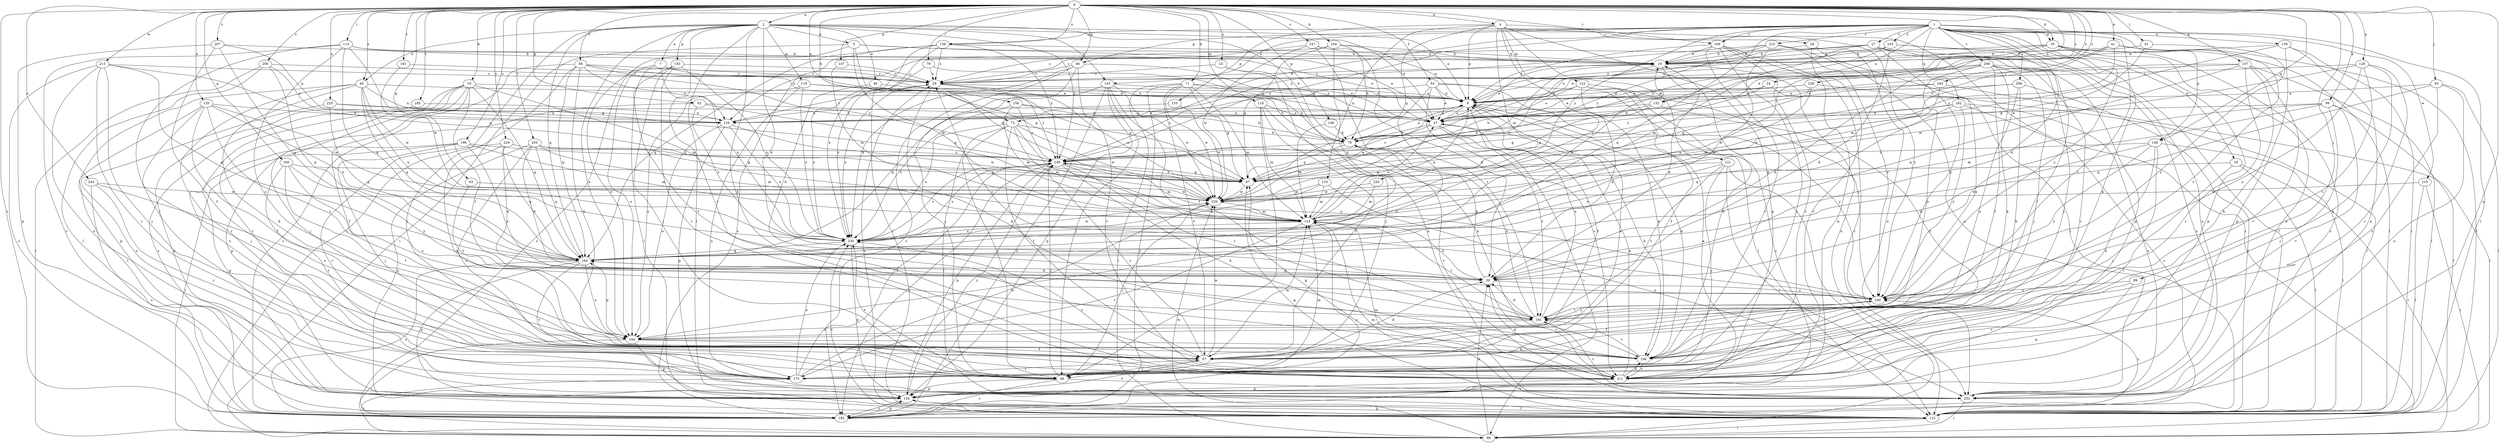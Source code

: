 strict digraph  {
0;
1;
2;
4;
5;
7;
9;
16;
18;
19;
23;
24;
27;
28;
29;
35;
39;
41;
45;
46;
47;
54;
56;
57;
62;
63;
66;
67;
71;
73;
76;
79;
86;
89;
91;
93;
96;
99;
104;
106;
113;
115;
118;
119;
121;
122;
124;
128;
132;
133;
134;
135;
138;
139;
143;
144;
146;
147;
148;
150;
153;
154;
156;
157;
160;
162;
164;
169;
173;
183;
185;
191;
192;
196;
202;
203;
206;
207;
208;
209;
210;
211;
213;
219;
220;
225;
228;
229;
230;
233;
235;
240;
243;
244;
247;
249;
0 -> 2  [label=a];
0 -> 4  [label=a];
0 -> 16  [label=b];
0 -> 23  [label=c];
0 -> 24  [label=c];
0 -> 35  [label=d];
0 -> 41  [label=e];
0 -> 45  [label=e];
0 -> 54  [label=f];
0 -> 56  [label=f];
0 -> 62  [label=g];
0 -> 63  [label=g];
0 -> 66  [label=g];
0 -> 71  [label=h];
0 -> 73  [label=h];
0 -> 79  [label=i];
0 -> 89  [label=j];
0 -> 91  [label=j];
0 -> 93  [label=j];
0 -> 99  [label=k];
0 -> 104  [label=k];
0 -> 113  [label=l];
0 -> 118  [label=m];
0 -> 128  [label=n];
0 -> 132  [label=n];
0 -> 135  [label=o];
0 -> 138  [label=o];
0 -> 146  [label=p];
0 -> 147  [label=p];
0 -> 148  [label=p];
0 -> 156  [label=q];
0 -> 157  [label=q];
0 -> 160  [label=q];
0 -> 169  [label=r];
0 -> 183  [label=s];
0 -> 185  [label=t];
0 -> 191  [label=t];
0 -> 196  [label=u];
0 -> 202  [label=u];
0 -> 203  [label=v];
0 -> 206  [label=v];
0 -> 207  [label=v];
0 -> 213  [label=w];
0 -> 225  [label=x];
0 -> 228  [label=x];
0 -> 229  [label=x];
0 -> 243  [label=z];
0 -> 244  [label=z];
0 -> 247  [label=z];
1 -> 18  [label=b];
1 -> 27  [label=c];
1 -> 35  [label=d];
1 -> 39  [label=d];
1 -> 66  [label=g];
1 -> 73  [label=h];
1 -> 106  [label=k];
1 -> 115  [label=l];
1 -> 132  [label=n];
1 -> 138  [label=o];
1 -> 139  [label=o];
1 -> 143  [label=o];
1 -> 148  [label=p];
1 -> 162  [label=q];
1 -> 164  [label=q];
1 -> 169  [label=r];
1 -> 192  [label=t];
1 -> 208  [label=v];
1 -> 209  [label=v];
1 -> 210  [label=v];
1 -> 219  [label=w];
1 -> 233  [label=y];
1 -> 235  [label=y];
1 -> 240  [label=y];
1 -> 249  [label=z];
2 -> 5  [label=a];
2 -> 7  [label=a];
2 -> 9  [label=a];
2 -> 39  [label=d];
2 -> 45  [label=e];
2 -> 46  [label=e];
2 -> 47  [label=e];
2 -> 76  [label=h];
2 -> 86  [label=i];
2 -> 106  [label=k];
2 -> 115  [label=l];
2 -> 119  [label=m];
2 -> 143  [label=o];
2 -> 144  [label=o];
2 -> 150  [label=p];
2 -> 164  [label=q];
2 -> 211  [label=v];
2 -> 249  [label=z];
4 -> 9  [label=a];
4 -> 28  [label=c];
4 -> 67  [label=g];
4 -> 86  [label=i];
4 -> 121  [label=m];
4 -> 122  [label=m];
4 -> 124  [label=m];
4 -> 133  [label=n];
4 -> 153  [label=p];
4 -> 154  [label=p];
4 -> 230  [label=x];
4 -> 240  [label=y];
5 -> 19  [label=b];
5 -> 47  [label=e];
5 -> 86  [label=i];
5 -> 124  [label=m];
5 -> 144  [label=o];
5 -> 220  [label=w];
7 -> 29  [label=c];
7 -> 47  [label=e];
7 -> 57  [label=f];
7 -> 144  [label=o];
7 -> 230  [label=x];
9 -> 47  [label=e];
9 -> 57  [label=f];
9 -> 106  [label=k];
9 -> 134  [label=n];
9 -> 220  [label=w];
9 -> 240  [label=y];
16 -> 9  [label=a];
16 -> 57  [label=f];
16 -> 96  [label=j];
16 -> 124  [label=m];
16 -> 164  [label=q];
16 -> 173  [label=r];
16 -> 183  [label=s];
16 -> 192  [label=t];
16 -> 202  [label=u];
18 -> 67  [label=g];
18 -> 86  [label=i];
18 -> 115  [label=l];
18 -> 211  [label=v];
19 -> 29  [label=c];
19 -> 39  [label=d];
19 -> 47  [label=e];
19 -> 202  [label=u];
19 -> 220  [label=w];
23 -> 29  [label=c];
23 -> 96  [label=j];
23 -> 202  [label=u];
24 -> 9  [label=a];
24 -> 240  [label=y];
24 -> 249  [label=z];
27 -> 19  [label=b];
27 -> 29  [label=c];
27 -> 47  [label=e];
27 -> 96  [label=j];
27 -> 124  [label=m];
27 -> 154  [label=p];
27 -> 202  [label=u];
27 -> 240  [label=y];
28 -> 19  [label=b];
28 -> 115  [label=l];
28 -> 202  [label=u];
28 -> 211  [label=v];
29 -> 9  [label=a];
29 -> 106  [label=k];
29 -> 220  [label=w];
29 -> 230  [label=x];
29 -> 249  [label=z];
35 -> 9  [label=a];
35 -> 19  [label=b];
35 -> 47  [label=e];
35 -> 115  [label=l];
35 -> 154  [label=p];
35 -> 183  [label=s];
35 -> 202  [label=u];
39 -> 76  [label=h];
39 -> 164  [label=q];
39 -> 211  [label=v];
39 -> 240  [label=y];
41 -> 19  [label=b];
41 -> 47  [label=e];
41 -> 76  [label=h];
41 -> 115  [label=l];
41 -> 192  [label=t];
41 -> 249  [label=z];
45 -> 9  [label=a];
45 -> 106  [label=k];
45 -> 134  [label=n];
45 -> 154  [label=p];
45 -> 164  [label=q];
45 -> 173  [label=r];
45 -> 220  [label=w];
45 -> 230  [label=x];
46 -> 9  [label=a];
46 -> 39  [label=d];
46 -> 67  [label=g];
46 -> 230  [label=x];
47 -> 76  [label=h];
47 -> 86  [label=i];
47 -> 106  [label=k];
47 -> 192  [label=t];
47 -> 249  [label=z];
54 -> 9  [label=a];
54 -> 47  [label=e];
54 -> 106  [label=k];
54 -> 115  [label=l];
54 -> 144  [label=o];
54 -> 211  [label=v];
54 -> 249  [label=z];
56 -> 29  [label=c];
56 -> 67  [label=g];
56 -> 96  [label=j];
56 -> 106  [label=k];
56 -> 134  [label=n];
56 -> 164  [label=q];
56 -> 183  [label=s];
56 -> 249  [label=z];
57 -> 9  [label=a];
57 -> 39  [label=d];
57 -> 96  [label=j];
57 -> 124  [label=m];
57 -> 173  [label=r];
57 -> 220  [label=w];
57 -> 249  [label=z];
62 -> 47  [label=e];
62 -> 67  [label=g];
62 -> 154  [label=p];
62 -> 230  [label=x];
63 -> 192  [label=t];
63 -> 220  [label=w];
66 -> 29  [label=c];
66 -> 47  [label=e];
66 -> 96  [label=j];
66 -> 183  [label=s];
66 -> 211  [label=v];
66 -> 230  [label=x];
67 -> 220  [label=w];
67 -> 249  [label=z];
71 -> 9  [label=a];
71 -> 57  [label=f];
71 -> 67  [label=g];
71 -> 76  [label=h];
71 -> 86  [label=i];
71 -> 124  [label=m];
71 -> 183  [label=s];
71 -> 220  [label=w];
73 -> 57  [label=f];
73 -> 76  [label=h];
73 -> 96  [label=j];
73 -> 115  [label=l];
73 -> 124  [label=m];
73 -> 220  [label=w];
73 -> 230  [label=x];
73 -> 240  [label=y];
76 -> 9  [label=a];
76 -> 67  [label=g];
76 -> 211  [label=v];
76 -> 249  [label=z];
79 -> 29  [label=c];
79 -> 47  [label=e];
79 -> 230  [label=x];
86 -> 39  [label=d];
86 -> 220  [label=w];
89 -> 154  [label=p];
89 -> 211  [label=v];
89 -> 240  [label=y];
91 -> 19  [label=b];
91 -> 67  [label=g];
91 -> 240  [label=y];
93 -> 9  [label=a];
93 -> 115  [label=l];
93 -> 164  [label=q];
93 -> 202  [label=u];
93 -> 211  [label=v];
96 -> 154  [label=p];
96 -> 183  [label=s];
96 -> 202  [label=u];
96 -> 230  [label=x];
96 -> 249  [label=z];
99 -> 39  [label=d];
99 -> 47  [label=e];
99 -> 96  [label=j];
99 -> 115  [label=l];
99 -> 124  [label=m];
99 -> 211  [label=v];
104 -> 9  [label=a];
104 -> 19  [label=b];
104 -> 67  [label=g];
104 -> 76  [label=h];
104 -> 134  [label=n];
104 -> 164  [label=q];
106 -> 19  [label=b];
106 -> 192  [label=t];
106 -> 211  [label=v];
113 -> 19  [label=b];
113 -> 47  [label=e];
113 -> 67  [label=g];
113 -> 144  [label=o];
113 -> 164  [label=q];
113 -> 173  [label=r];
113 -> 183  [label=s];
115 -> 29  [label=c];
115 -> 67  [label=g];
115 -> 86  [label=i];
115 -> 124  [label=m];
115 -> 154  [label=p];
115 -> 230  [label=x];
118 -> 47  [label=e];
118 -> 57  [label=f];
118 -> 96  [label=j];
118 -> 106  [label=k];
118 -> 124  [label=m];
119 -> 9  [label=a];
119 -> 76  [label=h];
119 -> 144  [label=o];
119 -> 202  [label=u];
119 -> 230  [label=x];
121 -> 67  [label=g];
121 -> 86  [label=i];
121 -> 96  [label=j];
121 -> 115  [label=l];
121 -> 192  [label=t];
121 -> 230  [label=x];
122 -> 9  [label=a];
122 -> 39  [label=d];
122 -> 47  [label=e];
122 -> 57  [label=f];
122 -> 183  [label=s];
122 -> 240  [label=y];
124 -> 9  [label=a];
124 -> 39  [label=d];
124 -> 47  [label=e];
124 -> 173  [label=r];
124 -> 183  [label=s];
124 -> 192  [label=t];
124 -> 230  [label=x];
128 -> 29  [label=c];
128 -> 106  [label=k];
128 -> 173  [label=r];
128 -> 192  [label=t];
128 -> 220  [label=w];
128 -> 240  [label=y];
132 -> 57  [label=f];
132 -> 67  [label=g];
132 -> 76  [label=h];
132 -> 134  [label=n];
133 -> 124  [label=m];
133 -> 202  [label=u];
133 -> 220  [label=w];
133 -> 230  [label=x];
134 -> 9  [label=a];
134 -> 29  [label=c];
134 -> 144  [label=o];
134 -> 154  [label=p];
134 -> 220  [label=w];
134 -> 230  [label=x];
135 -> 57  [label=f];
135 -> 96  [label=j];
135 -> 115  [label=l];
135 -> 134  [label=n];
135 -> 192  [label=t];
135 -> 220  [label=w];
135 -> 230  [label=x];
138 -> 19  [label=b];
138 -> 29  [label=c];
138 -> 115  [label=l];
138 -> 164  [label=q];
138 -> 183  [label=s];
138 -> 230  [label=x];
138 -> 249  [label=z];
139 -> 19  [label=b];
139 -> 115  [label=l];
139 -> 124  [label=m];
139 -> 154  [label=p];
139 -> 202  [label=u];
143 -> 9  [label=a];
143 -> 96  [label=j];
143 -> 154  [label=p];
143 -> 164  [label=q];
143 -> 183  [label=s];
143 -> 192  [label=t];
143 -> 220  [label=w];
144 -> 57  [label=f];
144 -> 86  [label=i];
144 -> 106  [label=k];
144 -> 154  [label=p];
144 -> 164  [label=q];
146 -> 76  [label=h];
146 -> 124  [label=m];
147 -> 29  [label=c];
147 -> 124  [label=m];
148 -> 39  [label=d];
148 -> 96  [label=j];
148 -> 106  [label=k];
148 -> 115  [label=l];
148 -> 240  [label=y];
148 -> 249  [label=z];
150 -> 29  [label=c];
150 -> 96  [label=j];
150 -> 115  [label=l];
150 -> 183  [label=s];
150 -> 211  [label=v];
150 -> 230  [label=x];
153 -> 134  [label=n];
153 -> 220  [label=w];
154 -> 57  [label=f];
154 -> 115  [label=l];
154 -> 183  [label=s];
154 -> 249  [label=z];
156 -> 47  [label=e];
156 -> 76  [label=h];
156 -> 124  [label=m];
156 -> 230  [label=x];
156 -> 249  [label=z];
157 -> 29  [label=c];
157 -> 47  [label=e];
157 -> 106  [label=k];
157 -> 115  [label=l];
157 -> 164  [label=q];
157 -> 173  [label=r];
157 -> 211  [label=v];
160 -> 57  [label=f];
160 -> 67  [label=g];
160 -> 144  [label=o];
160 -> 173  [label=r];
160 -> 240  [label=y];
162 -> 47  [label=e];
162 -> 67  [label=g];
162 -> 164  [label=q];
162 -> 183  [label=s];
162 -> 202  [label=u];
162 -> 240  [label=y];
164 -> 39  [label=d];
164 -> 144  [label=o];
164 -> 154  [label=p];
164 -> 183  [label=s];
164 -> 211  [label=v];
169 -> 9  [label=a];
169 -> 19  [label=b];
169 -> 96  [label=j];
169 -> 115  [label=l];
169 -> 154  [label=p];
169 -> 173  [label=r];
169 -> 211  [label=v];
173 -> 86  [label=i];
173 -> 124  [label=m];
173 -> 220  [label=w];
173 -> 230  [label=x];
173 -> 249  [label=z];
183 -> 154  [label=p];
183 -> 240  [label=y];
185 -> 134  [label=n];
185 -> 154  [label=p];
191 -> 29  [label=c];
191 -> 220  [label=w];
192 -> 9  [label=a];
192 -> 39  [label=d];
192 -> 76  [label=h];
192 -> 144  [label=o];
192 -> 240  [label=y];
196 -> 86  [label=i];
196 -> 96  [label=j];
196 -> 124  [label=m];
196 -> 154  [label=p];
196 -> 240  [label=y];
196 -> 249  [label=z];
202 -> 86  [label=i];
202 -> 124  [label=m];
202 -> 192  [label=t];
203 -> 39  [label=d];
203 -> 67  [label=g];
203 -> 124  [label=m];
203 -> 154  [label=p];
203 -> 164  [label=q];
203 -> 211  [label=v];
203 -> 249  [label=z];
206 -> 29  [label=c];
206 -> 86  [label=i];
206 -> 115  [label=l];
206 -> 134  [label=n];
206 -> 164  [label=q];
207 -> 19  [label=b];
207 -> 57  [label=f];
207 -> 134  [label=n];
207 -> 154  [label=p];
207 -> 164  [label=q];
208 -> 29  [label=c];
208 -> 39  [label=d];
208 -> 57  [label=f];
208 -> 96  [label=j];
208 -> 106  [label=k];
208 -> 144  [label=o];
208 -> 202  [label=u];
208 -> 211  [label=v];
208 -> 230  [label=x];
209 -> 9  [label=a];
209 -> 106  [label=k];
209 -> 115  [label=l];
209 -> 124  [label=m];
209 -> 144  [label=o];
210 -> 19  [label=b];
210 -> 134  [label=n];
210 -> 164  [label=q];
210 -> 202  [label=u];
210 -> 240  [label=y];
210 -> 249  [label=z];
211 -> 9  [label=a];
211 -> 39  [label=d];
211 -> 47  [label=e];
211 -> 67  [label=g];
211 -> 106  [label=k];
211 -> 154  [label=p];
211 -> 230  [label=x];
213 -> 29  [label=c];
213 -> 67  [label=g];
213 -> 96  [label=j];
213 -> 164  [label=q];
213 -> 173  [label=r];
213 -> 183  [label=s];
213 -> 202  [label=u];
219 -> 86  [label=i];
219 -> 115  [label=l];
219 -> 220  [label=w];
220 -> 19  [label=b];
220 -> 96  [label=j];
220 -> 124  [label=m];
225 -> 47  [label=e];
225 -> 134  [label=n];
225 -> 164  [label=q];
225 -> 202  [label=u];
228 -> 9  [label=a];
228 -> 47  [label=e];
228 -> 67  [label=g];
228 -> 115  [label=l];
228 -> 220  [label=w];
229 -> 39  [label=d];
229 -> 106  [label=k];
229 -> 164  [label=q];
229 -> 173  [label=r];
229 -> 249  [label=z];
230 -> 19  [label=b];
230 -> 154  [label=p];
230 -> 164  [label=q];
230 -> 220  [label=w];
230 -> 249  [label=z];
233 -> 9  [label=a];
233 -> 19  [label=b];
233 -> 39  [label=d];
233 -> 57  [label=f];
233 -> 76  [label=h];
233 -> 115  [label=l];
235 -> 124  [label=m];
235 -> 220  [label=w];
240 -> 29  [label=c];
240 -> 57  [label=f];
240 -> 192  [label=t];
243 -> 9  [label=a];
243 -> 76  [label=h];
243 -> 86  [label=i];
243 -> 220  [label=w];
244 -> 144  [label=o];
244 -> 173  [label=r];
244 -> 183  [label=s];
244 -> 220  [label=w];
247 -> 19  [label=b];
247 -> 29  [label=c];
247 -> 39  [label=d];
247 -> 192  [label=t];
247 -> 220  [label=w];
249 -> 67  [label=g];
249 -> 106  [label=k];
249 -> 124  [label=m];
249 -> 154  [label=p];
249 -> 183  [label=s];
249 -> 192  [label=t];
249 -> 230  [label=x];
}
